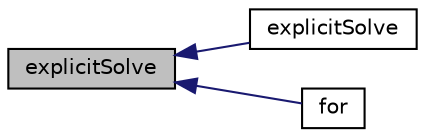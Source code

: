 digraph "explicitSolve"
{
  bgcolor="transparent";
  edge [fontname="Helvetica",fontsize="10",labelfontname="Helvetica",labelfontsize="10"];
  node [fontname="Helvetica",fontsize="10",shape=record];
  rankdir="LR";
  Node2594 [label="explicitSolve",height=0.2,width=0.4,color="black", fillcolor="grey75", style="filled", fontcolor="black"];
  Node2594 -> Node2595 [dir="back",color="midnightblue",fontsize="10",style="solid",fontname="Helvetica"];
  Node2595 [label="explicitSolve",height=0.2,width=0.4,color="black",URL="$a21864.html#a8640c90c16729266dba54d5be2d347b4"];
  Node2594 -> Node2596 [dir="back",color="midnightblue",fontsize="10",style="solid",fontname="Helvetica"];
  Node2596 [label="for",height=0.2,width=0.4,color="black",URL="$a39755.html#ae9610aff8f04c828f9db802f66a18f67"];
}
